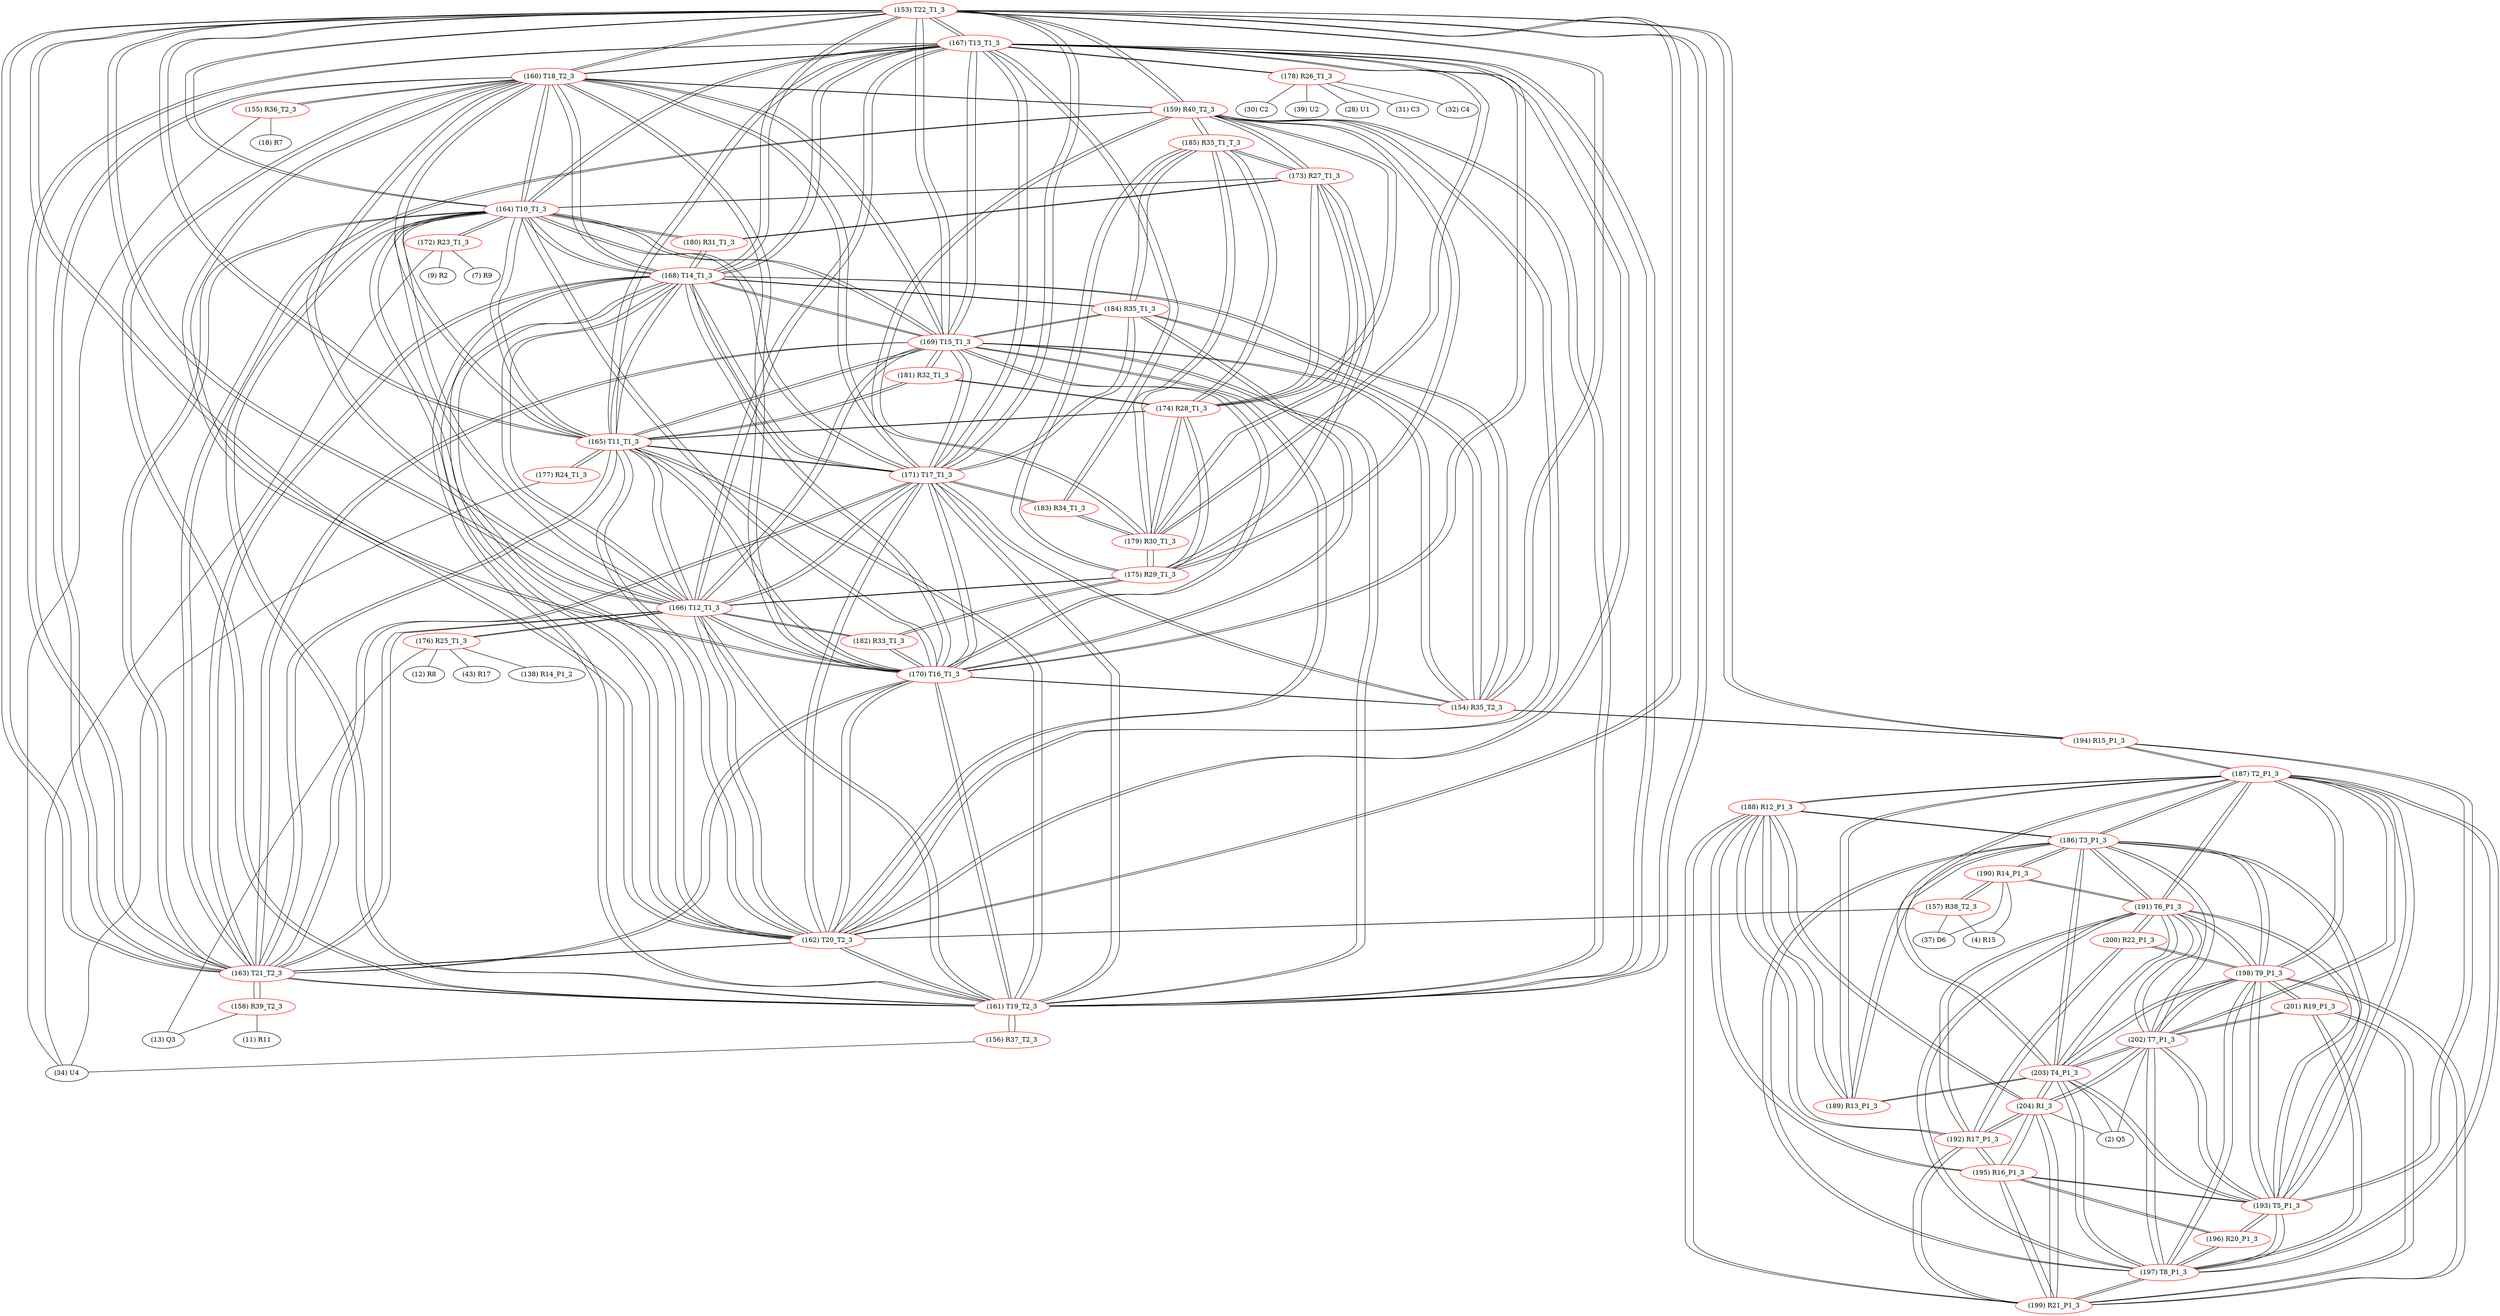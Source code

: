 graph {
	153 [label="(153) T22_T1_3" color=red]
	167 [label="(167) T13_T1_3"]
	160 [label="(160) T18_T2_3"]
	161 [label="(161) T19_T2_3"]
	166 [label="(166) T12_T1_3"]
	169 [label="(169) T15_T1_3"]
	168 [label="(168) T14_T1_3"]
	162 [label="(162) T20_T2_3"]
	163 [label="(163) T21_T2_3"]
	165 [label="(165) T11_T1_3"]
	164 [label="(164) T10_T1_3"]
	170 [label="(170) T16_T1_3"]
	171 [label="(171) T17_T1_3"]
	159 [label="(159) R40_T2_3"]
	194 [label="(194) R15_P1_3"]
	154 [label="(154) R35_T2_3"]
	154 [label="(154) R35_T2_3" color=red]
	169 [label="(169) T15_T1_3"]
	170 [label="(170) T16_T1_3"]
	168 [label="(168) T14_T1_3"]
	171 [label="(171) T17_T1_3"]
	184 [label="(184) R35_T1_3"]
	194 [label="(194) R15_P1_3"]
	153 [label="(153) T22_T1_3"]
	155 [label="(155) R36_T2_3" color=red]
	34 [label="(34) U4"]
	18 [label="(18) R7"]
	160 [label="(160) T18_T2_3"]
	156 [label="(156) R37_T2_3" color=red]
	34 [label="(34) U4"]
	161 [label="(161) T19_T2_3"]
	157 [label="(157) R38_T2_3" color=red]
	4 [label="(4) R15"]
	190 [label="(190) R14_P1_3"]
	37 [label="(37) D6"]
	162 [label="(162) T20_T2_3"]
	158 [label="(158) R39_T2_3" color=red]
	11 [label="(11) R11"]
	13 [label="(13) Q3"]
	163 [label="(163) T21_T2_3"]
	159 [label="(159) R40_T2_3" color=red]
	161 [label="(161) T19_T2_3"]
	162 [label="(162) T20_T2_3"]
	163 [label="(163) T21_T2_3"]
	153 [label="(153) T22_T1_3"]
	160 [label="(160) T18_T2_3"]
	175 [label="(175) R29_T1_3"]
	174 [label="(174) R28_T1_3"]
	179 [label="(179) R30_T1_3"]
	173 [label="(173) R27_T1_3"]
	185 [label="(185) R35_T1_T_3"]
	160 [label="(160) T18_T2_3" color=red]
	167 [label="(167) T13_T1_3"]
	161 [label="(161) T19_T2_3"]
	166 [label="(166) T12_T1_3"]
	169 [label="(169) T15_T1_3"]
	168 [label="(168) T14_T1_3"]
	162 [label="(162) T20_T2_3"]
	163 [label="(163) T21_T2_3"]
	165 [label="(165) T11_T1_3"]
	164 [label="(164) T10_T1_3"]
	153 [label="(153) T22_T1_3"]
	170 [label="(170) T16_T1_3"]
	171 [label="(171) T17_T1_3"]
	159 [label="(159) R40_T2_3"]
	155 [label="(155) R36_T2_3"]
	161 [label="(161) T19_T2_3" color=red]
	167 [label="(167) T13_T1_3"]
	160 [label="(160) T18_T2_3"]
	166 [label="(166) T12_T1_3"]
	169 [label="(169) T15_T1_3"]
	168 [label="(168) T14_T1_3"]
	162 [label="(162) T20_T2_3"]
	163 [label="(163) T21_T2_3"]
	165 [label="(165) T11_T1_3"]
	164 [label="(164) T10_T1_3"]
	153 [label="(153) T22_T1_3"]
	170 [label="(170) T16_T1_3"]
	171 [label="(171) T17_T1_3"]
	159 [label="(159) R40_T2_3"]
	156 [label="(156) R37_T2_3"]
	162 [label="(162) T20_T2_3" color=red]
	167 [label="(167) T13_T1_3"]
	160 [label="(160) T18_T2_3"]
	161 [label="(161) T19_T2_3"]
	166 [label="(166) T12_T1_3"]
	169 [label="(169) T15_T1_3"]
	168 [label="(168) T14_T1_3"]
	163 [label="(163) T21_T2_3"]
	165 [label="(165) T11_T1_3"]
	164 [label="(164) T10_T1_3"]
	153 [label="(153) T22_T1_3"]
	170 [label="(170) T16_T1_3"]
	171 [label="(171) T17_T1_3"]
	159 [label="(159) R40_T2_3"]
	157 [label="(157) R38_T2_3"]
	163 [label="(163) T21_T2_3" color=red]
	167 [label="(167) T13_T1_3"]
	160 [label="(160) T18_T2_3"]
	161 [label="(161) T19_T2_3"]
	166 [label="(166) T12_T1_3"]
	169 [label="(169) T15_T1_3"]
	168 [label="(168) T14_T1_3"]
	162 [label="(162) T20_T2_3"]
	165 [label="(165) T11_T1_3"]
	164 [label="(164) T10_T1_3"]
	153 [label="(153) T22_T1_3"]
	170 [label="(170) T16_T1_3"]
	171 [label="(171) T17_T1_3"]
	159 [label="(159) R40_T2_3"]
	158 [label="(158) R39_T2_3"]
	164 [label="(164) T10_T1_3" color=red]
	167 [label="(167) T13_T1_3"]
	160 [label="(160) T18_T2_3"]
	161 [label="(161) T19_T2_3"]
	166 [label="(166) T12_T1_3"]
	169 [label="(169) T15_T1_3"]
	168 [label="(168) T14_T1_3"]
	162 [label="(162) T20_T2_3"]
	163 [label="(163) T21_T2_3"]
	165 [label="(165) T11_T1_3"]
	153 [label="(153) T22_T1_3"]
	170 [label="(170) T16_T1_3"]
	171 [label="(171) T17_T1_3"]
	172 [label="(172) R23_T1_3"]
	173 [label="(173) R27_T1_3"]
	180 [label="(180) R31_T1_3"]
	165 [label="(165) T11_T1_3" color=red]
	167 [label="(167) T13_T1_3"]
	160 [label="(160) T18_T2_3"]
	161 [label="(161) T19_T2_3"]
	166 [label="(166) T12_T1_3"]
	169 [label="(169) T15_T1_3"]
	168 [label="(168) T14_T1_3"]
	162 [label="(162) T20_T2_3"]
	163 [label="(163) T21_T2_3"]
	164 [label="(164) T10_T1_3"]
	153 [label="(153) T22_T1_3"]
	170 [label="(170) T16_T1_3"]
	171 [label="(171) T17_T1_3"]
	177 [label="(177) R24_T1_3"]
	181 [label="(181) R32_T1_3"]
	174 [label="(174) R28_T1_3"]
	166 [label="(166) T12_T1_3" color=red]
	167 [label="(167) T13_T1_3"]
	160 [label="(160) T18_T2_3"]
	161 [label="(161) T19_T2_3"]
	169 [label="(169) T15_T1_3"]
	168 [label="(168) T14_T1_3"]
	162 [label="(162) T20_T2_3"]
	163 [label="(163) T21_T2_3"]
	165 [label="(165) T11_T1_3"]
	164 [label="(164) T10_T1_3"]
	153 [label="(153) T22_T1_3"]
	170 [label="(170) T16_T1_3"]
	171 [label="(171) T17_T1_3"]
	182 [label="(182) R33_T1_3"]
	175 [label="(175) R29_T1_3"]
	176 [label="(176) R25_T1_3"]
	167 [label="(167) T13_T1_3" color=red]
	160 [label="(160) T18_T2_3"]
	161 [label="(161) T19_T2_3"]
	166 [label="(166) T12_T1_3"]
	169 [label="(169) T15_T1_3"]
	168 [label="(168) T14_T1_3"]
	162 [label="(162) T20_T2_3"]
	163 [label="(163) T21_T2_3"]
	165 [label="(165) T11_T1_3"]
	164 [label="(164) T10_T1_3"]
	153 [label="(153) T22_T1_3"]
	170 [label="(170) T16_T1_3"]
	171 [label="(171) T17_T1_3"]
	179 [label="(179) R30_T1_3"]
	183 [label="(183) R34_T1_3"]
	178 [label="(178) R26_T1_3"]
	168 [label="(168) T14_T1_3" color=red]
	167 [label="(167) T13_T1_3"]
	160 [label="(160) T18_T2_3"]
	161 [label="(161) T19_T2_3"]
	166 [label="(166) T12_T1_3"]
	169 [label="(169) T15_T1_3"]
	162 [label="(162) T20_T2_3"]
	163 [label="(163) T21_T2_3"]
	165 [label="(165) T11_T1_3"]
	164 [label="(164) T10_T1_3"]
	153 [label="(153) T22_T1_3"]
	170 [label="(170) T16_T1_3"]
	171 [label="(171) T17_T1_3"]
	154 [label="(154) R35_T2_3"]
	184 [label="(184) R35_T1_3"]
	180 [label="(180) R31_T1_3"]
	169 [label="(169) T15_T1_3" color=red]
	167 [label="(167) T13_T1_3"]
	160 [label="(160) T18_T2_3"]
	161 [label="(161) T19_T2_3"]
	166 [label="(166) T12_T1_3"]
	168 [label="(168) T14_T1_3"]
	162 [label="(162) T20_T2_3"]
	163 [label="(163) T21_T2_3"]
	165 [label="(165) T11_T1_3"]
	164 [label="(164) T10_T1_3"]
	153 [label="(153) T22_T1_3"]
	170 [label="(170) T16_T1_3"]
	171 [label="(171) T17_T1_3"]
	154 [label="(154) R35_T2_3"]
	184 [label="(184) R35_T1_3"]
	181 [label="(181) R32_T1_3"]
	170 [label="(170) T16_T1_3" color=red]
	167 [label="(167) T13_T1_3"]
	160 [label="(160) T18_T2_3"]
	161 [label="(161) T19_T2_3"]
	166 [label="(166) T12_T1_3"]
	169 [label="(169) T15_T1_3"]
	168 [label="(168) T14_T1_3"]
	162 [label="(162) T20_T2_3"]
	163 [label="(163) T21_T2_3"]
	165 [label="(165) T11_T1_3"]
	164 [label="(164) T10_T1_3"]
	153 [label="(153) T22_T1_3"]
	171 [label="(171) T17_T1_3"]
	154 [label="(154) R35_T2_3"]
	184 [label="(184) R35_T1_3"]
	182 [label="(182) R33_T1_3"]
	171 [label="(171) T17_T1_3" color=red]
	167 [label="(167) T13_T1_3"]
	160 [label="(160) T18_T2_3"]
	161 [label="(161) T19_T2_3"]
	166 [label="(166) T12_T1_3"]
	169 [label="(169) T15_T1_3"]
	168 [label="(168) T14_T1_3"]
	162 [label="(162) T20_T2_3"]
	163 [label="(163) T21_T2_3"]
	165 [label="(165) T11_T1_3"]
	164 [label="(164) T10_T1_3"]
	153 [label="(153) T22_T1_3"]
	170 [label="(170) T16_T1_3"]
	154 [label="(154) R35_T2_3"]
	184 [label="(184) R35_T1_3"]
	183 [label="(183) R34_T1_3"]
	172 [label="(172) R23_T1_3" color=red]
	34 [label="(34) U4"]
	7 [label="(7) R9"]
	9 [label="(9) R2"]
	164 [label="(164) T10_T1_3"]
	173 [label="(173) R27_T1_3" color=red]
	159 [label="(159) R40_T2_3"]
	175 [label="(175) R29_T1_3"]
	174 [label="(174) R28_T1_3"]
	179 [label="(179) R30_T1_3"]
	185 [label="(185) R35_T1_T_3"]
	164 [label="(164) T10_T1_3"]
	180 [label="(180) R31_T1_3"]
	174 [label="(174) R28_T1_3" color=red]
	159 [label="(159) R40_T2_3"]
	175 [label="(175) R29_T1_3"]
	179 [label="(179) R30_T1_3"]
	173 [label="(173) R27_T1_3"]
	185 [label="(185) R35_T1_T_3"]
	181 [label="(181) R32_T1_3"]
	165 [label="(165) T11_T1_3"]
	175 [label="(175) R29_T1_3" color=red]
	159 [label="(159) R40_T2_3"]
	174 [label="(174) R28_T1_3"]
	179 [label="(179) R30_T1_3"]
	173 [label="(173) R27_T1_3"]
	185 [label="(185) R35_T1_T_3"]
	182 [label="(182) R33_T1_3"]
	166 [label="(166) T12_T1_3"]
	176 [label="(176) R25_T1_3" color=red]
	12 [label="(12) R8"]
	13 [label="(13) Q3"]
	43 [label="(43) R17"]
	138 [label="(138) R14_P1_2"]
	166 [label="(166) T12_T1_3"]
	177 [label="(177) R24_T1_3" color=red]
	34 [label="(34) U4"]
	165 [label="(165) T11_T1_3"]
	178 [label="(178) R26_T1_3" color=red]
	39 [label="(39) U2"]
	28 [label="(28) U1"]
	31 [label="(31) C3"]
	32 [label="(32) C4"]
	30 [label="(30) C2"]
	167 [label="(167) T13_T1_3"]
	179 [label="(179) R30_T1_3" color=red]
	159 [label="(159) R40_T2_3"]
	175 [label="(175) R29_T1_3"]
	174 [label="(174) R28_T1_3"]
	173 [label="(173) R27_T1_3"]
	185 [label="(185) R35_T1_T_3"]
	183 [label="(183) R34_T1_3"]
	167 [label="(167) T13_T1_3"]
	180 [label="(180) R31_T1_3" color=red]
	173 [label="(173) R27_T1_3"]
	164 [label="(164) T10_T1_3"]
	168 [label="(168) T14_T1_3"]
	181 [label="(181) R32_T1_3" color=red]
	169 [label="(169) T15_T1_3"]
	165 [label="(165) T11_T1_3"]
	174 [label="(174) R28_T1_3"]
	182 [label="(182) R33_T1_3" color=red]
	170 [label="(170) T16_T1_3"]
	166 [label="(166) T12_T1_3"]
	175 [label="(175) R29_T1_3"]
	183 [label="(183) R34_T1_3" color=red]
	171 [label="(171) T17_T1_3"]
	179 [label="(179) R30_T1_3"]
	167 [label="(167) T13_T1_3"]
	184 [label="(184) R35_T1_3" color=red]
	169 [label="(169) T15_T1_3"]
	170 [label="(170) T16_T1_3"]
	168 [label="(168) T14_T1_3"]
	171 [label="(171) T17_T1_3"]
	154 [label="(154) R35_T2_3"]
	185 [label="(185) R35_T1_T_3"]
	185 [label="(185) R35_T1_T_3" color=red]
	159 [label="(159) R40_T2_3"]
	175 [label="(175) R29_T1_3"]
	174 [label="(174) R28_T1_3"]
	179 [label="(179) R30_T1_3"]
	173 [label="(173) R27_T1_3"]
	184 [label="(184) R35_T1_3"]
	186 [label="(186) T3_P1_3" color=red]
	203 [label="(203) T4_P1_3"]
	202 [label="(202) T7_P1_3"]
	193 [label="(193) T5_P1_3"]
	198 [label="(198) T9_P1_3"]
	197 [label="(197) T8_P1_3"]
	191 [label="(191) T6_P1_3"]
	187 [label="(187) T2_P1_3"]
	190 [label="(190) R14_P1_3"]
	189 [label="(189) R13_P1_3"]
	188 [label="(188) R12_P1_3"]
	187 [label="(187) T2_P1_3" color=red]
	186 [label="(186) T3_P1_3"]
	203 [label="(203) T4_P1_3"]
	202 [label="(202) T7_P1_3"]
	193 [label="(193) T5_P1_3"]
	198 [label="(198) T9_P1_3"]
	197 [label="(197) T8_P1_3"]
	191 [label="(191) T6_P1_3"]
	189 [label="(189) R13_P1_3"]
	188 [label="(188) R12_P1_3"]
	194 [label="(194) R15_P1_3"]
	188 [label="(188) R12_P1_3" color=red]
	199 [label="(199) R21_P1_3"]
	195 [label="(195) R16_P1_3"]
	192 [label="(192) R17_P1_3"]
	204 [label="(204) R1_3"]
	189 [label="(189) R13_P1_3"]
	186 [label="(186) T3_P1_3"]
	187 [label="(187) T2_P1_3"]
	189 [label="(189) R13_P1_3" color=red]
	203 [label="(203) T4_P1_3"]
	186 [label="(186) T3_P1_3"]
	188 [label="(188) R12_P1_3"]
	187 [label="(187) T2_P1_3"]
	190 [label="(190) R14_P1_3" color=red]
	4 [label="(4) R15"]
	37 [label="(37) D6"]
	157 [label="(157) R38_T2_3"]
	186 [label="(186) T3_P1_3"]
	191 [label="(191) T6_P1_3"]
	191 [label="(191) T6_P1_3" color=red]
	186 [label="(186) T3_P1_3"]
	203 [label="(203) T4_P1_3"]
	202 [label="(202) T7_P1_3"]
	193 [label="(193) T5_P1_3"]
	198 [label="(198) T9_P1_3"]
	197 [label="(197) T8_P1_3"]
	187 [label="(187) T2_P1_3"]
	190 [label="(190) R14_P1_3"]
	200 [label="(200) R22_P1_3"]
	192 [label="(192) R17_P1_3"]
	192 [label="(192) R17_P1_3" color=red]
	199 [label="(199) R21_P1_3"]
	195 [label="(195) R16_P1_3"]
	188 [label="(188) R12_P1_3"]
	204 [label="(204) R1_3"]
	200 [label="(200) R22_P1_3"]
	191 [label="(191) T6_P1_3"]
	193 [label="(193) T5_P1_3" color=red]
	186 [label="(186) T3_P1_3"]
	203 [label="(203) T4_P1_3"]
	202 [label="(202) T7_P1_3"]
	198 [label="(198) T9_P1_3"]
	197 [label="(197) T8_P1_3"]
	191 [label="(191) T6_P1_3"]
	187 [label="(187) T2_P1_3"]
	194 [label="(194) R15_P1_3"]
	195 [label="(195) R16_P1_3"]
	196 [label="(196) R20_P1_3"]
	194 [label="(194) R15_P1_3" color=red]
	153 [label="(153) T22_T1_3"]
	154 [label="(154) R35_T2_3"]
	187 [label="(187) T2_P1_3"]
	193 [label="(193) T5_P1_3"]
	195 [label="(195) R16_P1_3" color=red]
	199 [label="(199) R21_P1_3"]
	188 [label="(188) R12_P1_3"]
	192 [label="(192) R17_P1_3"]
	204 [label="(204) R1_3"]
	193 [label="(193) T5_P1_3"]
	196 [label="(196) R20_P1_3"]
	196 [label="(196) R20_P1_3" color=red]
	197 [label="(197) T8_P1_3"]
	195 [label="(195) R16_P1_3"]
	193 [label="(193) T5_P1_3"]
	197 [label="(197) T8_P1_3" color=red]
	186 [label="(186) T3_P1_3"]
	203 [label="(203) T4_P1_3"]
	202 [label="(202) T7_P1_3"]
	193 [label="(193) T5_P1_3"]
	198 [label="(198) T9_P1_3"]
	191 [label="(191) T6_P1_3"]
	187 [label="(187) T2_P1_3"]
	199 [label="(199) R21_P1_3"]
	201 [label="(201) R19_P1_3"]
	196 [label="(196) R20_P1_3"]
	198 [label="(198) T9_P1_3" color=red]
	200 [label="(200) R22_P1_3"]
	186 [label="(186) T3_P1_3"]
	203 [label="(203) T4_P1_3"]
	202 [label="(202) T7_P1_3"]
	193 [label="(193) T5_P1_3"]
	197 [label="(197) T8_P1_3"]
	191 [label="(191) T6_P1_3"]
	187 [label="(187) T2_P1_3"]
	199 [label="(199) R21_P1_3"]
	201 [label="(201) R19_P1_3"]
	199 [label="(199) R21_P1_3" color=red]
	195 [label="(195) R16_P1_3"]
	188 [label="(188) R12_P1_3"]
	192 [label="(192) R17_P1_3"]
	204 [label="(204) R1_3"]
	198 [label="(198) T9_P1_3"]
	197 [label="(197) T8_P1_3"]
	201 [label="(201) R19_P1_3"]
	200 [label="(200) R22_P1_3" color=red]
	198 [label="(198) T9_P1_3"]
	191 [label="(191) T6_P1_3"]
	192 [label="(192) R17_P1_3"]
	201 [label="(201) R19_P1_3" color=red]
	198 [label="(198) T9_P1_3"]
	199 [label="(199) R21_P1_3"]
	197 [label="(197) T8_P1_3"]
	202 [label="(202) T7_P1_3"]
	202 [label="(202) T7_P1_3" color=red]
	186 [label="(186) T3_P1_3"]
	203 [label="(203) T4_P1_3"]
	193 [label="(193) T5_P1_3"]
	198 [label="(198) T9_P1_3"]
	197 [label="(197) T8_P1_3"]
	191 [label="(191) T6_P1_3"]
	187 [label="(187) T2_P1_3"]
	204 [label="(204) R1_3"]
	2 [label="(2) Q5"]
	201 [label="(201) R19_P1_3"]
	203 [label="(203) T4_P1_3" color=red]
	186 [label="(186) T3_P1_3"]
	202 [label="(202) T7_P1_3"]
	193 [label="(193) T5_P1_3"]
	198 [label="(198) T9_P1_3"]
	197 [label="(197) T8_P1_3"]
	191 [label="(191) T6_P1_3"]
	187 [label="(187) T2_P1_3"]
	189 [label="(189) R13_P1_3"]
	204 [label="(204) R1_3"]
	2 [label="(2) Q5"]
	204 [label="(204) R1_3" color=red]
	203 [label="(203) T4_P1_3"]
	202 [label="(202) T7_P1_3"]
	2 [label="(2) Q5"]
	199 [label="(199) R21_P1_3"]
	195 [label="(195) R16_P1_3"]
	188 [label="(188) R12_P1_3"]
	192 [label="(192) R17_P1_3"]
	153 -- 167
	153 -- 160
	153 -- 161
	153 -- 166
	153 -- 169
	153 -- 168
	153 -- 162
	153 -- 163
	153 -- 165
	153 -- 164
	153 -- 170
	153 -- 171
	153 -- 159
	153 -- 194
	153 -- 154
	154 -- 169
	154 -- 170
	154 -- 168
	154 -- 171
	154 -- 184
	154 -- 194
	154 -- 153
	155 -- 34
	155 -- 18
	155 -- 160
	156 -- 34
	156 -- 161
	157 -- 4
	157 -- 190
	157 -- 37
	157 -- 162
	158 -- 11
	158 -- 13
	158 -- 163
	159 -- 161
	159 -- 162
	159 -- 163
	159 -- 153
	159 -- 160
	159 -- 175
	159 -- 174
	159 -- 179
	159 -- 173
	159 -- 185
	160 -- 167
	160 -- 161
	160 -- 166
	160 -- 169
	160 -- 168
	160 -- 162
	160 -- 163
	160 -- 165
	160 -- 164
	160 -- 153
	160 -- 170
	160 -- 171
	160 -- 159
	160 -- 155
	161 -- 167
	161 -- 160
	161 -- 166
	161 -- 169
	161 -- 168
	161 -- 162
	161 -- 163
	161 -- 165
	161 -- 164
	161 -- 153
	161 -- 170
	161 -- 171
	161 -- 159
	161 -- 156
	162 -- 167
	162 -- 160
	162 -- 161
	162 -- 166
	162 -- 169
	162 -- 168
	162 -- 163
	162 -- 165
	162 -- 164
	162 -- 153
	162 -- 170
	162 -- 171
	162 -- 159
	162 -- 157
	163 -- 167
	163 -- 160
	163 -- 161
	163 -- 166
	163 -- 169
	163 -- 168
	163 -- 162
	163 -- 165
	163 -- 164
	163 -- 153
	163 -- 170
	163 -- 171
	163 -- 159
	163 -- 158
	164 -- 167
	164 -- 160
	164 -- 161
	164 -- 166
	164 -- 169
	164 -- 168
	164 -- 162
	164 -- 163
	164 -- 165
	164 -- 153
	164 -- 170
	164 -- 171
	164 -- 172
	164 -- 173
	164 -- 180
	165 -- 167
	165 -- 160
	165 -- 161
	165 -- 166
	165 -- 169
	165 -- 168
	165 -- 162
	165 -- 163
	165 -- 164
	165 -- 153
	165 -- 170
	165 -- 171
	165 -- 177
	165 -- 181
	165 -- 174
	166 -- 167
	166 -- 160
	166 -- 161
	166 -- 169
	166 -- 168
	166 -- 162
	166 -- 163
	166 -- 165
	166 -- 164
	166 -- 153
	166 -- 170
	166 -- 171
	166 -- 182
	166 -- 175
	166 -- 176
	167 -- 160
	167 -- 161
	167 -- 166
	167 -- 169
	167 -- 168
	167 -- 162
	167 -- 163
	167 -- 165
	167 -- 164
	167 -- 153
	167 -- 170
	167 -- 171
	167 -- 179
	167 -- 183
	167 -- 178
	168 -- 167
	168 -- 160
	168 -- 161
	168 -- 166
	168 -- 169
	168 -- 162
	168 -- 163
	168 -- 165
	168 -- 164
	168 -- 153
	168 -- 170
	168 -- 171
	168 -- 154
	168 -- 184
	168 -- 180
	169 -- 167
	169 -- 160
	169 -- 161
	169 -- 166
	169 -- 168
	169 -- 162
	169 -- 163
	169 -- 165
	169 -- 164
	169 -- 153
	169 -- 170
	169 -- 171
	169 -- 154
	169 -- 184
	169 -- 181
	170 -- 167
	170 -- 160
	170 -- 161
	170 -- 166
	170 -- 169
	170 -- 168
	170 -- 162
	170 -- 163
	170 -- 165
	170 -- 164
	170 -- 153
	170 -- 171
	170 -- 154
	170 -- 184
	170 -- 182
	171 -- 167
	171 -- 160
	171 -- 161
	171 -- 166
	171 -- 169
	171 -- 168
	171 -- 162
	171 -- 163
	171 -- 165
	171 -- 164
	171 -- 153
	171 -- 170
	171 -- 154
	171 -- 184
	171 -- 183
	172 -- 34
	172 -- 7
	172 -- 9
	172 -- 164
	173 -- 159
	173 -- 175
	173 -- 174
	173 -- 179
	173 -- 185
	173 -- 164
	173 -- 180
	174 -- 159
	174 -- 175
	174 -- 179
	174 -- 173
	174 -- 185
	174 -- 181
	174 -- 165
	175 -- 159
	175 -- 174
	175 -- 179
	175 -- 173
	175 -- 185
	175 -- 182
	175 -- 166
	176 -- 12
	176 -- 13
	176 -- 43
	176 -- 138
	176 -- 166
	177 -- 34
	177 -- 165
	178 -- 39
	178 -- 28
	178 -- 31
	178 -- 32
	178 -- 30
	178 -- 167
	179 -- 159
	179 -- 175
	179 -- 174
	179 -- 173
	179 -- 185
	179 -- 183
	179 -- 167
	180 -- 173
	180 -- 164
	180 -- 168
	181 -- 169
	181 -- 165
	181 -- 174
	182 -- 170
	182 -- 166
	182 -- 175
	183 -- 171
	183 -- 179
	183 -- 167
	184 -- 169
	184 -- 170
	184 -- 168
	184 -- 171
	184 -- 154
	184 -- 185
	185 -- 159
	185 -- 175
	185 -- 174
	185 -- 179
	185 -- 173
	185 -- 184
	186 -- 203
	186 -- 202
	186 -- 193
	186 -- 198
	186 -- 197
	186 -- 191
	186 -- 187
	186 -- 190
	186 -- 189
	186 -- 188
	187 -- 186
	187 -- 203
	187 -- 202
	187 -- 193
	187 -- 198
	187 -- 197
	187 -- 191
	187 -- 189
	187 -- 188
	187 -- 194
	188 -- 199
	188 -- 195
	188 -- 192
	188 -- 204
	188 -- 189
	188 -- 186
	188 -- 187
	189 -- 203
	189 -- 186
	189 -- 188
	189 -- 187
	190 -- 4
	190 -- 37
	190 -- 157
	190 -- 186
	190 -- 191
	191 -- 186
	191 -- 203
	191 -- 202
	191 -- 193
	191 -- 198
	191 -- 197
	191 -- 187
	191 -- 190
	191 -- 200
	191 -- 192
	192 -- 199
	192 -- 195
	192 -- 188
	192 -- 204
	192 -- 200
	192 -- 191
	193 -- 186
	193 -- 203
	193 -- 202
	193 -- 198
	193 -- 197
	193 -- 191
	193 -- 187
	193 -- 194
	193 -- 195
	193 -- 196
	194 -- 153
	194 -- 154
	194 -- 187
	194 -- 193
	195 -- 199
	195 -- 188
	195 -- 192
	195 -- 204
	195 -- 193
	195 -- 196
	196 -- 197
	196 -- 195
	196 -- 193
	197 -- 186
	197 -- 203
	197 -- 202
	197 -- 193
	197 -- 198
	197 -- 191
	197 -- 187
	197 -- 199
	197 -- 201
	197 -- 196
	198 -- 200
	198 -- 186
	198 -- 203
	198 -- 202
	198 -- 193
	198 -- 197
	198 -- 191
	198 -- 187
	198 -- 199
	198 -- 201
	199 -- 195
	199 -- 188
	199 -- 192
	199 -- 204
	199 -- 198
	199 -- 197
	199 -- 201
	200 -- 198
	200 -- 191
	200 -- 192
	201 -- 198
	201 -- 199
	201 -- 197
	201 -- 202
	202 -- 186
	202 -- 203
	202 -- 193
	202 -- 198
	202 -- 197
	202 -- 191
	202 -- 187
	202 -- 204
	202 -- 2
	202 -- 201
	203 -- 186
	203 -- 202
	203 -- 193
	203 -- 198
	203 -- 197
	203 -- 191
	203 -- 187
	203 -- 189
	203 -- 204
	203 -- 2
	204 -- 203
	204 -- 202
	204 -- 2
	204 -- 199
	204 -- 195
	204 -- 188
	204 -- 192
}